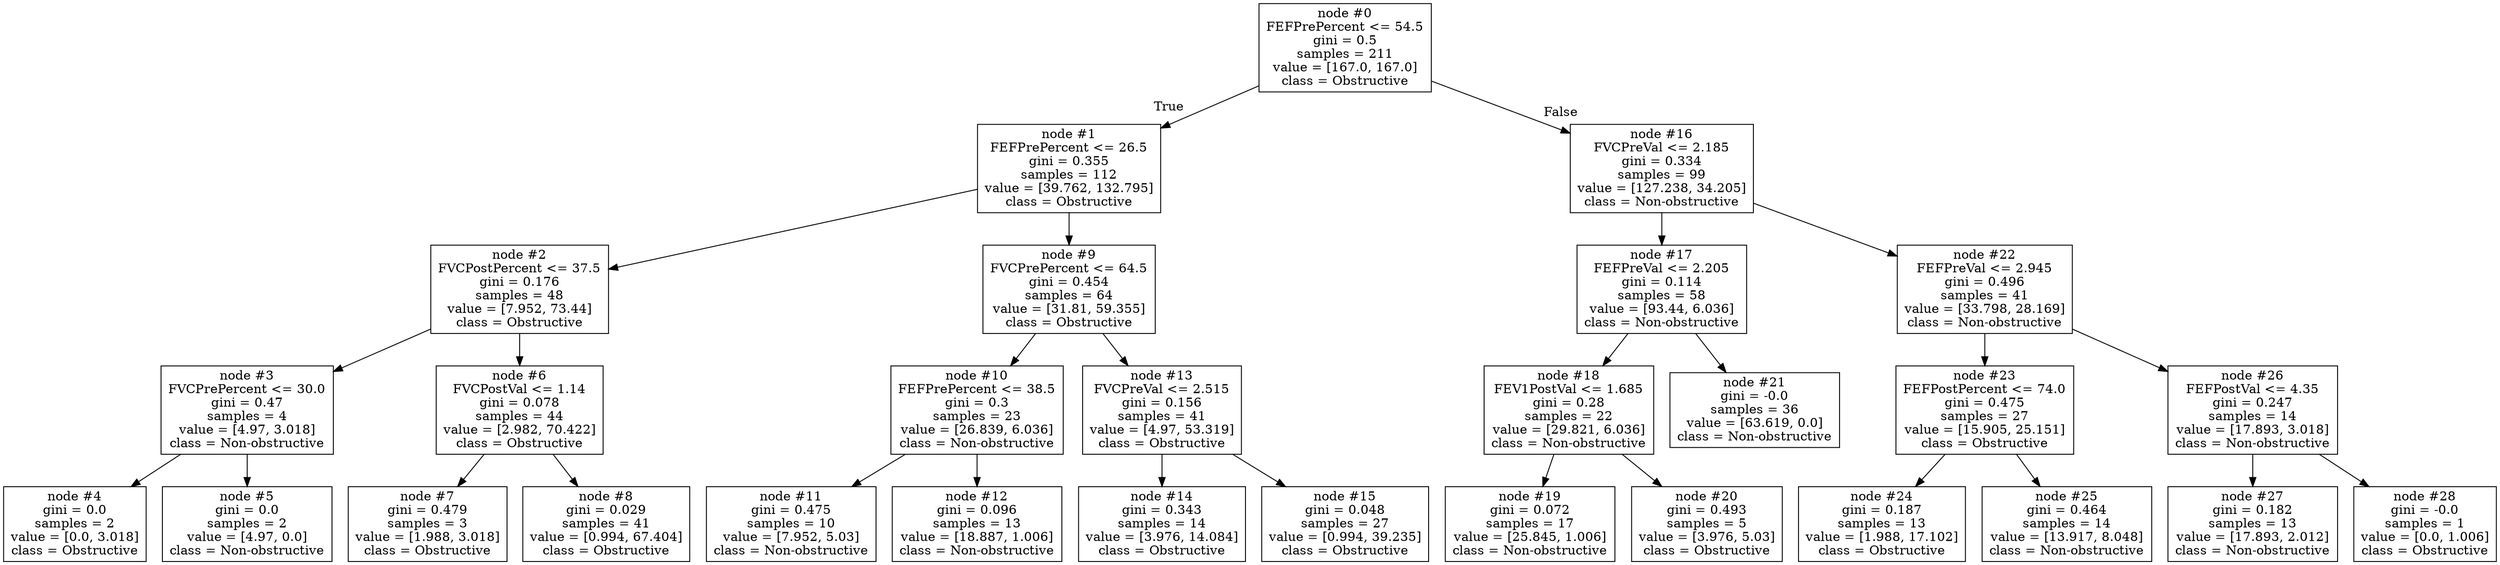 digraph Tree {
node [shape=box] ;
0 [label="node #0\nFEFPrePercent <= 54.5\ngini = 0.5\nsamples = 211\nvalue = [167.0, 167.0]\nclass = Obstructive"] ;
1 [label="node #1\nFEFPrePercent <= 26.5\ngini = 0.355\nsamples = 112\nvalue = [39.762, 132.795]\nclass = Obstructive"] ;
0 -> 1 [labeldistance=2.5, labelangle=45, headlabel="True"] ;
2 [label="node #2\nFVCPostPercent <= 37.5\ngini = 0.176\nsamples = 48\nvalue = [7.952, 73.44]\nclass = Obstructive"] ;
1 -> 2 ;
3 [label="node #3\nFVCPrePercent <= 30.0\ngini = 0.47\nsamples = 4\nvalue = [4.97, 3.018]\nclass = Non-obstructive"] ;
2 -> 3 ;
4 [label="node #4\ngini = 0.0\nsamples = 2\nvalue = [0.0, 3.018]\nclass = Obstructive"] ;
3 -> 4 ;
5 [label="node #5\ngini = 0.0\nsamples = 2\nvalue = [4.97, 0.0]\nclass = Non-obstructive"] ;
3 -> 5 ;
6 [label="node #6\nFVCPostVal <= 1.14\ngini = 0.078\nsamples = 44\nvalue = [2.982, 70.422]\nclass = Obstructive"] ;
2 -> 6 ;
7 [label="node #7\ngini = 0.479\nsamples = 3\nvalue = [1.988, 3.018]\nclass = Obstructive"] ;
6 -> 7 ;
8 [label="node #8\ngini = 0.029\nsamples = 41\nvalue = [0.994, 67.404]\nclass = Obstructive"] ;
6 -> 8 ;
9 [label="node #9\nFVCPrePercent <= 64.5\ngini = 0.454\nsamples = 64\nvalue = [31.81, 59.355]\nclass = Obstructive"] ;
1 -> 9 ;
10 [label="node #10\nFEFPrePercent <= 38.5\ngini = 0.3\nsamples = 23\nvalue = [26.839, 6.036]\nclass = Non-obstructive"] ;
9 -> 10 ;
11 [label="node #11\ngini = 0.475\nsamples = 10\nvalue = [7.952, 5.03]\nclass = Non-obstructive"] ;
10 -> 11 ;
12 [label="node #12\ngini = 0.096\nsamples = 13\nvalue = [18.887, 1.006]\nclass = Non-obstructive"] ;
10 -> 12 ;
13 [label="node #13\nFVCPreVal <= 2.515\ngini = 0.156\nsamples = 41\nvalue = [4.97, 53.319]\nclass = Obstructive"] ;
9 -> 13 ;
14 [label="node #14\ngini = 0.343\nsamples = 14\nvalue = [3.976, 14.084]\nclass = Obstructive"] ;
13 -> 14 ;
15 [label="node #15\ngini = 0.048\nsamples = 27\nvalue = [0.994, 39.235]\nclass = Obstructive"] ;
13 -> 15 ;
16 [label="node #16\nFVCPreVal <= 2.185\ngini = 0.334\nsamples = 99\nvalue = [127.238, 34.205]\nclass = Non-obstructive"] ;
0 -> 16 [labeldistance=2.5, labelangle=-45, headlabel="False"] ;
17 [label="node #17\nFEFPreVal <= 2.205\ngini = 0.114\nsamples = 58\nvalue = [93.44, 6.036]\nclass = Non-obstructive"] ;
16 -> 17 ;
18 [label="node #18\nFEV1PostVal <= 1.685\ngini = 0.28\nsamples = 22\nvalue = [29.821, 6.036]\nclass = Non-obstructive"] ;
17 -> 18 ;
19 [label="node #19\ngini = 0.072\nsamples = 17\nvalue = [25.845, 1.006]\nclass = Non-obstructive"] ;
18 -> 19 ;
20 [label="node #20\ngini = 0.493\nsamples = 5\nvalue = [3.976, 5.03]\nclass = Obstructive"] ;
18 -> 20 ;
21 [label="node #21\ngini = -0.0\nsamples = 36\nvalue = [63.619, 0.0]\nclass = Non-obstructive"] ;
17 -> 21 ;
22 [label="node #22\nFEFPreVal <= 2.945\ngini = 0.496\nsamples = 41\nvalue = [33.798, 28.169]\nclass = Non-obstructive"] ;
16 -> 22 ;
23 [label="node #23\nFEFPostPercent <= 74.0\ngini = 0.475\nsamples = 27\nvalue = [15.905, 25.151]\nclass = Obstructive"] ;
22 -> 23 ;
24 [label="node #24\ngini = 0.187\nsamples = 13\nvalue = [1.988, 17.102]\nclass = Obstructive"] ;
23 -> 24 ;
25 [label="node #25\ngini = 0.464\nsamples = 14\nvalue = [13.917, 8.048]\nclass = Non-obstructive"] ;
23 -> 25 ;
26 [label="node #26\nFEFPostVal <= 4.35\ngini = 0.247\nsamples = 14\nvalue = [17.893, 3.018]\nclass = Non-obstructive"] ;
22 -> 26 ;
27 [label="node #27\ngini = 0.182\nsamples = 13\nvalue = [17.893, 2.012]\nclass = Non-obstructive"] ;
26 -> 27 ;
28 [label="node #28\ngini = -0.0\nsamples = 1\nvalue = [0.0, 1.006]\nclass = Obstructive"] ;
26 -> 28 ;
}